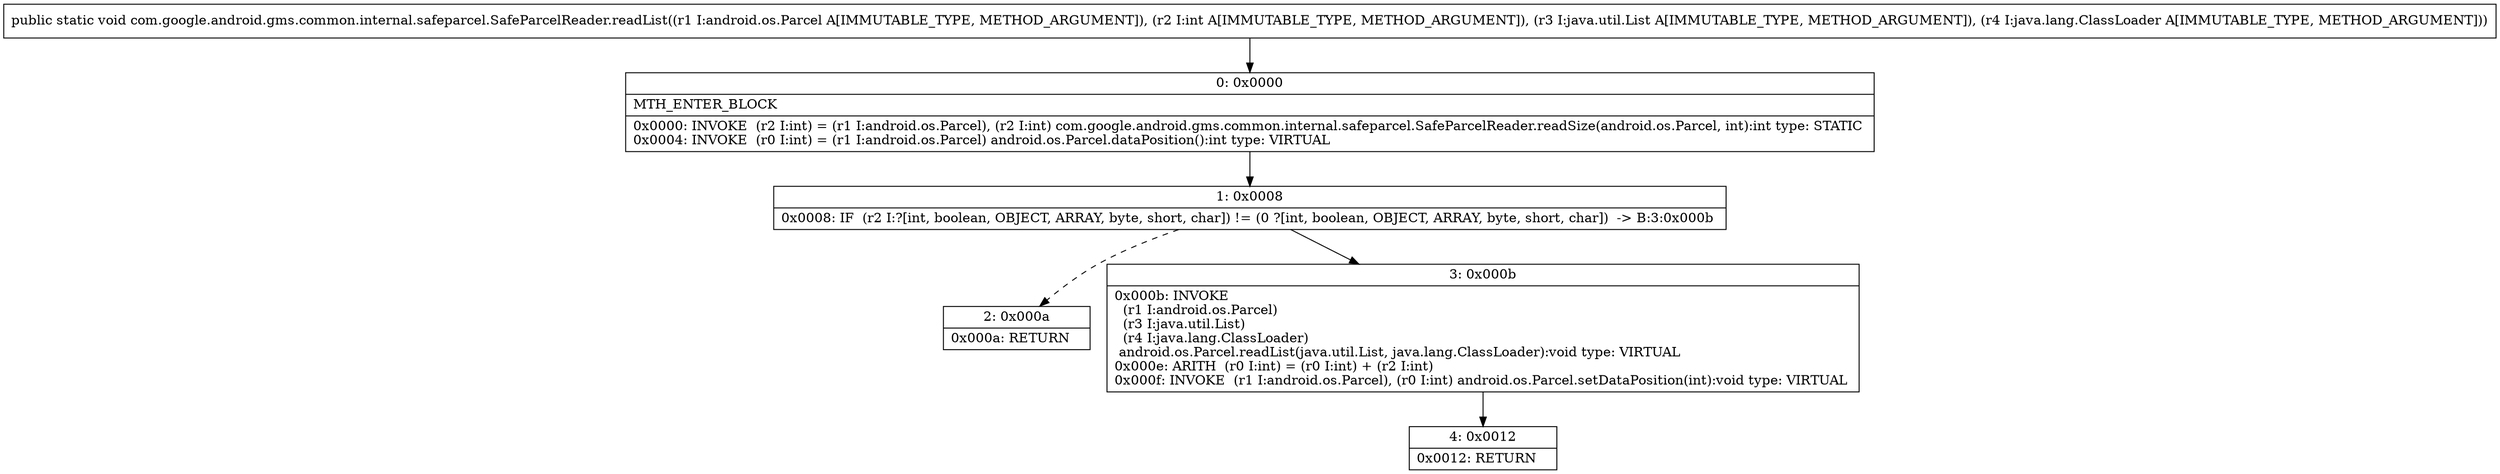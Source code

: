 digraph "CFG forcom.google.android.gms.common.internal.safeparcel.SafeParcelReader.readList(Landroid\/os\/Parcel;ILjava\/util\/List;Ljava\/lang\/ClassLoader;)V" {
Node_0 [shape=record,label="{0\:\ 0x0000|MTH_ENTER_BLOCK\l|0x0000: INVOKE  (r2 I:int) = (r1 I:android.os.Parcel), (r2 I:int) com.google.android.gms.common.internal.safeparcel.SafeParcelReader.readSize(android.os.Parcel, int):int type: STATIC \l0x0004: INVOKE  (r0 I:int) = (r1 I:android.os.Parcel) android.os.Parcel.dataPosition():int type: VIRTUAL \l}"];
Node_1 [shape=record,label="{1\:\ 0x0008|0x0008: IF  (r2 I:?[int, boolean, OBJECT, ARRAY, byte, short, char]) != (0 ?[int, boolean, OBJECT, ARRAY, byte, short, char])  \-\> B:3:0x000b \l}"];
Node_2 [shape=record,label="{2\:\ 0x000a|0x000a: RETURN   \l}"];
Node_3 [shape=record,label="{3\:\ 0x000b|0x000b: INVOKE  \l  (r1 I:android.os.Parcel)\l  (r3 I:java.util.List)\l  (r4 I:java.lang.ClassLoader)\l android.os.Parcel.readList(java.util.List, java.lang.ClassLoader):void type: VIRTUAL \l0x000e: ARITH  (r0 I:int) = (r0 I:int) + (r2 I:int) \l0x000f: INVOKE  (r1 I:android.os.Parcel), (r0 I:int) android.os.Parcel.setDataPosition(int):void type: VIRTUAL \l}"];
Node_4 [shape=record,label="{4\:\ 0x0012|0x0012: RETURN   \l}"];
MethodNode[shape=record,label="{public static void com.google.android.gms.common.internal.safeparcel.SafeParcelReader.readList((r1 I:android.os.Parcel A[IMMUTABLE_TYPE, METHOD_ARGUMENT]), (r2 I:int A[IMMUTABLE_TYPE, METHOD_ARGUMENT]), (r3 I:java.util.List A[IMMUTABLE_TYPE, METHOD_ARGUMENT]), (r4 I:java.lang.ClassLoader A[IMMUTABLE_TYPE, METHOD_ARGUMENT])) }"];
MethodNode -> Node_0;
Node_0 -> Node_1;
Node_1 -> Node_2[style=dashed];
Node_1 -> Node_3;
Node_3 -> Node_4;
}

